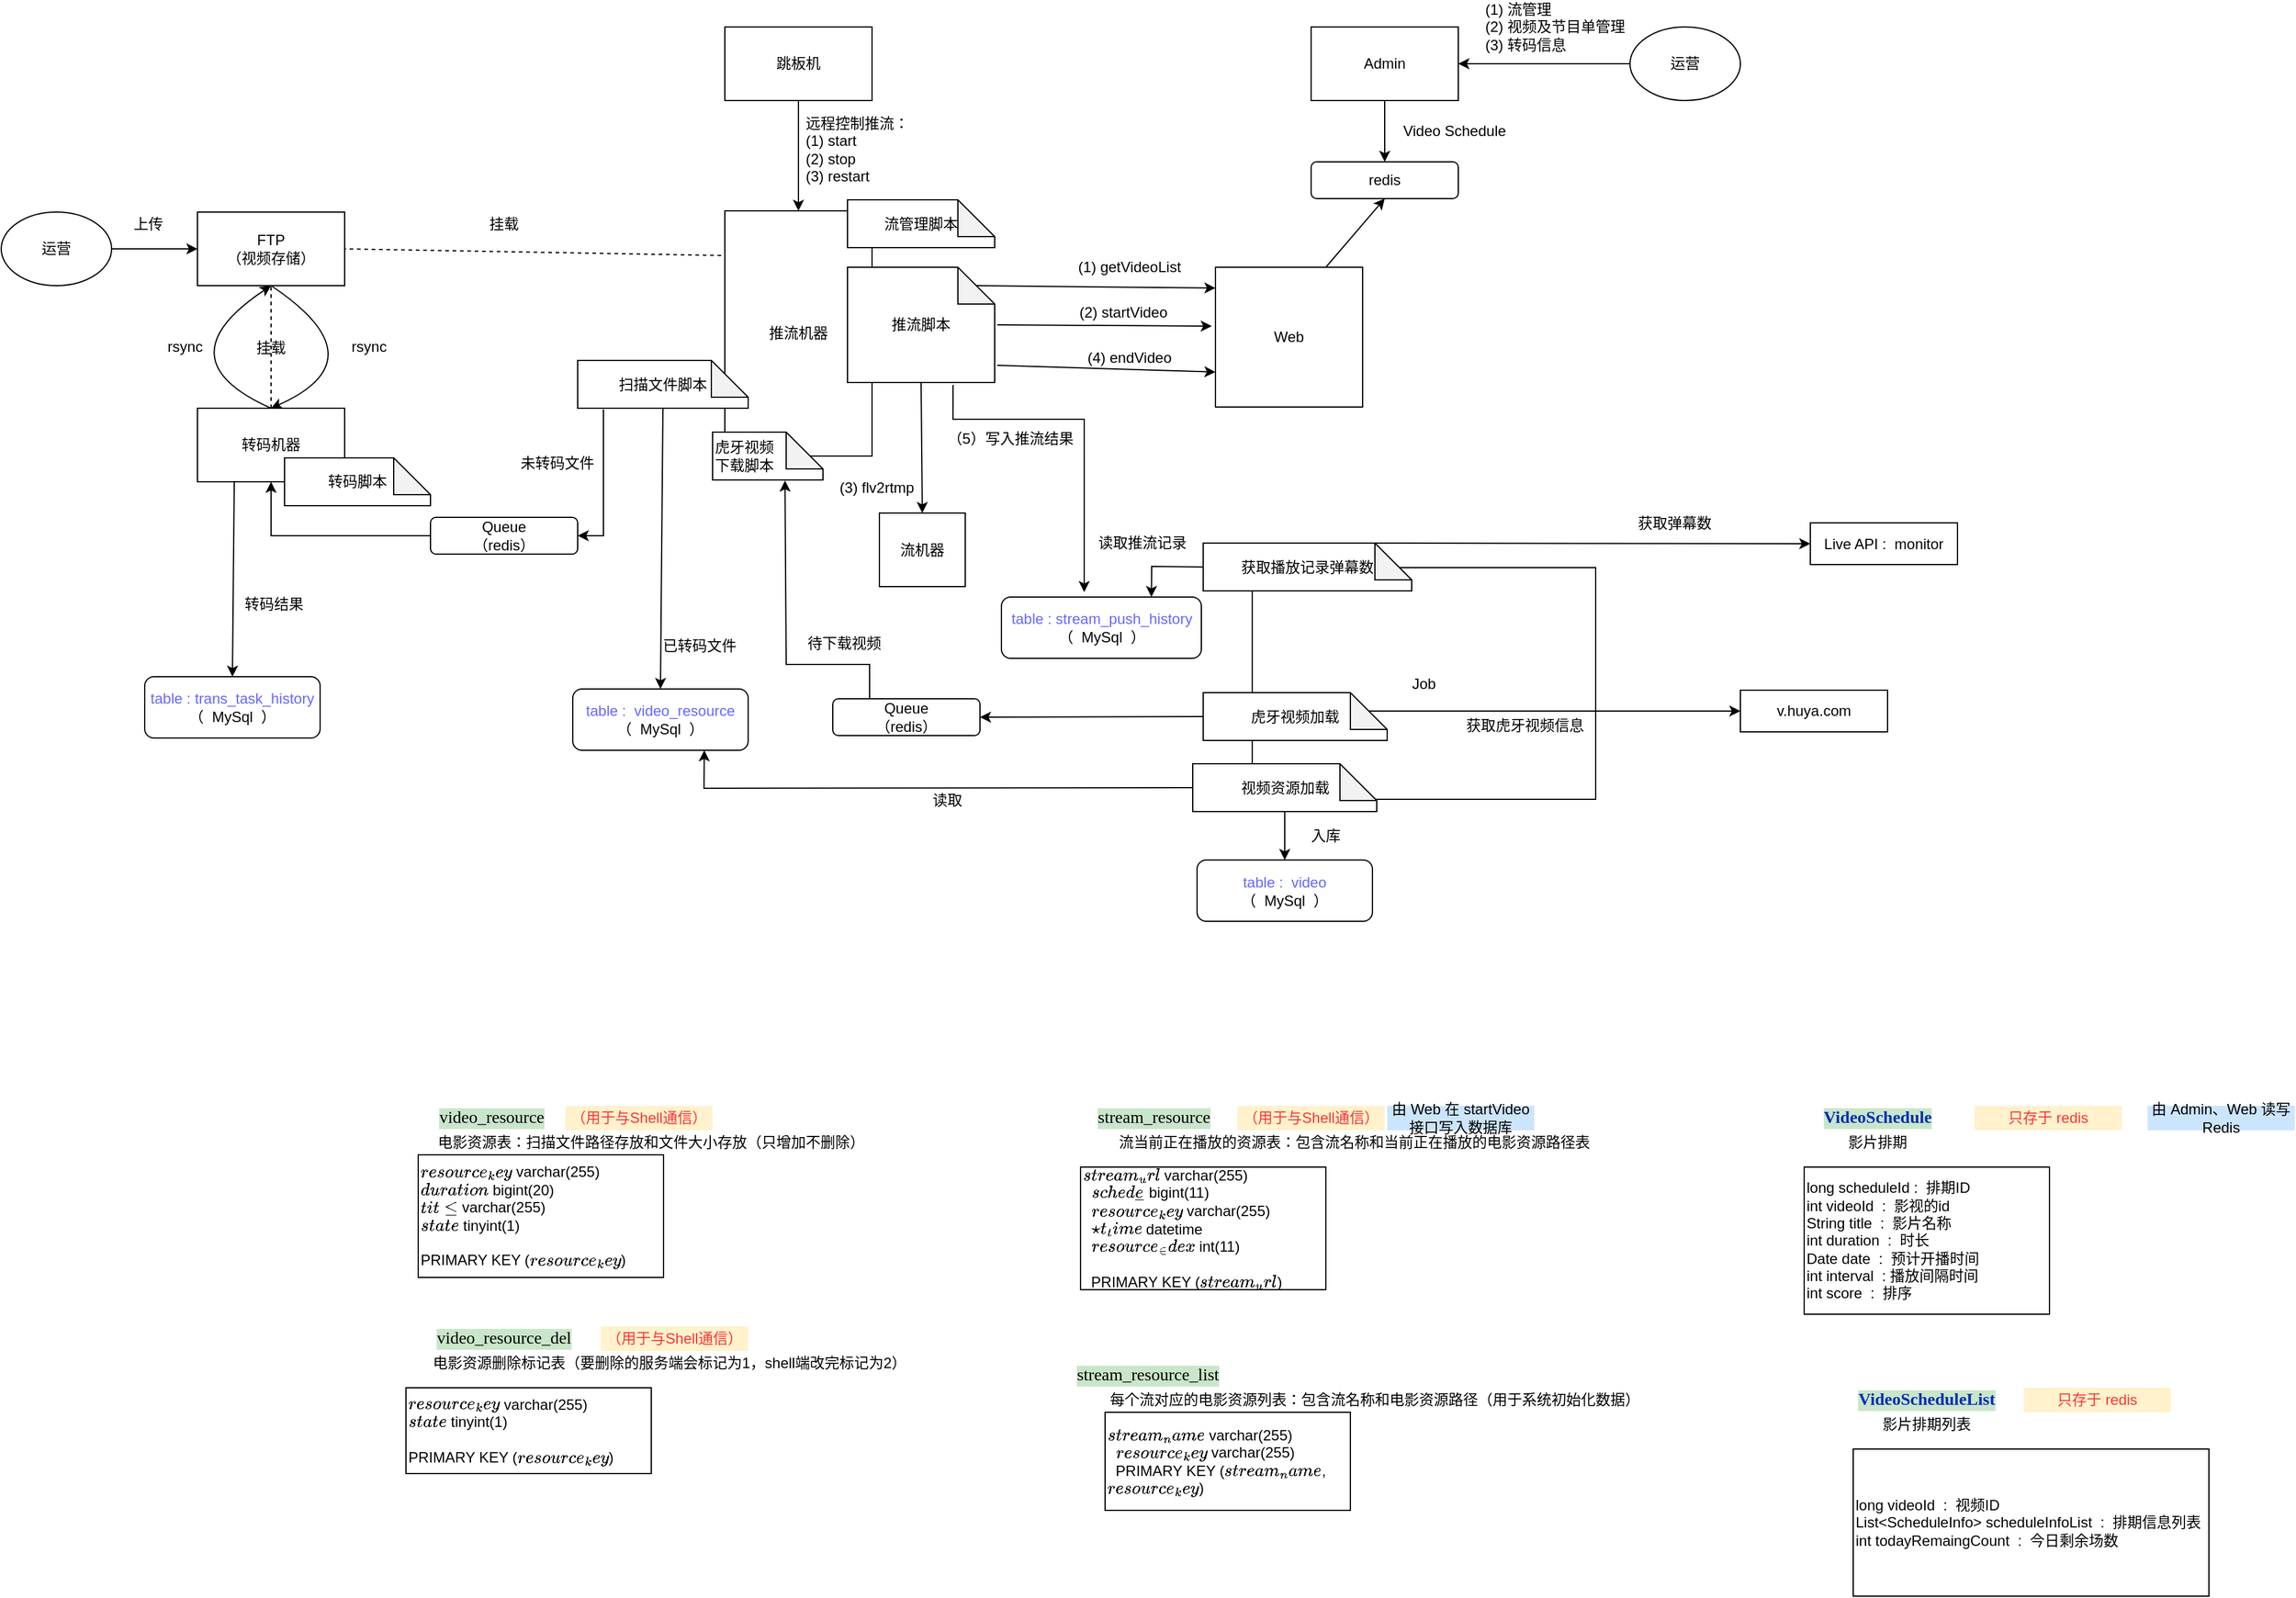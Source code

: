 <mxfile pages="1" version="11.2.4" type="github"><diagram id="OA24zMU_A55mkJVv5YZa" name="第 1 页"><mxGraphModel dx="3022" dy="1891" grid="1" gridSize="10" guides="1" tooltips="1" connect="1" arrows="1" fold="1" page="1" pageScale="1" pageWidth="827" pageHeight="1169" math="0" shadow="0"><root><mxCell id="0"/><mxCell id="1" parent="0"/><mxCell id="eCb_psYz3__27OQizyc5-1" value="运营" style="ellipse;whiteSpace=wrap;html=1;" parent="1" vertex="1"><mxGeometry x="-870" y="121" width="90" height="60" as="geometry"/></mxCell><mxCell id="eCb_psYz3__27OQizyc5-2" value="FTP&lt;br&gt;（视频存储）" style="rounded=0;whiteSpace=wrap;html=1;" parent="1" vertex="1"><mxGeometry x="-710" y="121" width="120" height="60" as="geometry"/></mxCell><mxCell id="eCb_psYz3__27OQizyc5-3" value="" style="endArrow=classic;html=1;exitX=1;exitY=0.5;exitDx=0;exitDy=0;entryX=0;entryY=0.5;entryDx=0;entryDy=0;" parent="1" source="eCb_psYz3__27OQizyc5-1" target="eCb_psYz3__27OQizyc5-2" edge="1"><mxGeometry width="50" height="50" relative="1" as="geometry"><mxPoint x="-680" y="111" as="sourcePoint"/><mxPoint x="-630" y="61" as="targetPoint"/></mxGeometry></mxCell><mxCell id="eCb_psYz3__27OQizyc5-5" value="上传" style="text;html=1;strokeColor=none;fillColor=none;align=center;verticalAlign=middle;whiteSpace=wrap;rounded=0;" parent="1" vertex="1"><mxGeometry x="-770" y="121" width="40" height="20" as="geometry"/></mxCell><mxCell id="eCb_psYz3__27OQizyc5-6" value="转码机器" style="rounded=0;whiteSpace=wrap;html=1;" parent="1" vertex="1"><mxGeometry x="-710" y="281" width="120" height="60" as="geometry"/></mxCell><mxCell id="eCb_psYz3__27OQizyc5-7" value="" style="endArrow=none;dashed=1;html=1;entryX=0.5;entryY=1;entryDx=0;entryDy=0;exitX=0.5;exitY=0;exitDx=0;exitDy=0;" parent="1" source="eCb_psYz3__27OQizyc5-6" target="eCb_psYz3__27OQizyc5-2" edge="1"><mxGeometry width="50" height="50" relative="1" as="geometry"><mxPoint x="-670" y="271" as="sourcePoint"/><mxPoint x="-620" y="221" as="targetPoint"/></mxGeometry></mxCell><mxCell id="eCb_psYz3__27OQizyc5-8" value="挂载" style="text;html=1;strokeColor=none;fillColor=none;align=center;verticalAlign=middle;whiteSpace=wrap;rounded=0;" parent="1" vertex="1"><mxGeometry x="-670" y="222" width="40" height="20" as="geometry"/></mxCell><mxCell id="eCb_psYz3__27OQizyc5-9" value="" style="endArrow=classic;html=1;exitX=0.5;exitY=0;exitDx=0;exitDy=0;entryX=0.5;entryY=1;entryDx=0;entryDy=0;curved=1;" parent="1" source="eCb_psYz3__27OQizyc5-6" target="eCb_psYz3__27OQizyc5-2" edge="1"><mxGeometry width="50" height="50" relative="1" as="geometry"><mxPoint x="-710" y="251" as="sourcePoint"/><mxPoint x="-660" y="201" as="targetPoint"/><Array as="points"><mxPoint x="-740" y="241"/></Array></mxGeometry></mxCell><mxCell id="eCb_psYz3__27OQizyc5-10" value="" style="endArrow=classic;html=1;exitX=0.5;exitY=1;exitDx=0;exitDy=0;entryX=0.5;entryY=0;entryDx=0;entryDy=0;curved=1;" parent="1" source="eCb_psYz3__27OQizyc5-2" target="eCb_psYz3__27OQizyc5-6" edge="1"><mxGeometry width="50" height="50" relative="1" as="geometry"><mxPoint x="-670" y="291" as="sourcePoint"/><mxPoint x="-670" y="191" as="targetPoint"/><Array as="points"><mxPoint x="-560" y="241"/></Array></mxGeometry></mxCell><mxCell id="eCb_psYz3__27OQizyc5-11" value="rsync" style="text;html=1;strokeColor=none;fillColor=none;align=center;verticalAlign=middle;whiteSpace=wrap;rounded=0;" parent="1" vertex="1"><mxGeometry x="-740" y="221" width="40" height="20" as="geometry"/></mxCell><mxCell id="eCb_psYz3__27OQizyc5-14" value="rsync" style="text;html=1;strokeColor=none;fillColor=none;align=center;verticalAlign=middle;whiteSpace=wrap;rounded=0;" parent="1" vertex="1"><mxGeometry x="-590" y="221" width="40" height="20" as="geometry"/></mxCell><mxCell id="eCb_psYz3__27OQizyc5-15" value="推流机器" style="rounded=0;whiteSpace=wrap;html=1;" parent="1" vertex="1"><mxGeometry x="-280" y="120" width="120" height="200" as="geometry"/></mxCell><mxCell id="eCb_psYz3__27OQizyc5-22" value="流机器" style="rounded=0;whiteSpace=wrap;html=1;" parent="1" vertex="1"><mxGeometry x="-154" y="366.5" width="70" height="60" as="geometry"/></mxCell><mxCell id="eCb_psYz3__27OQizyc5-17" value="挂载" style="text;html=1;strokeColor=none;fillColor=none;align=center;verticalAlign=middle;whiteSpace=wrap;rounded=0;" parent="1" vertex="1"><mxGeometry x="-480" y="121" width="40" height="20" as="geometry"/></mxCell><mxCell id="eCb_psYz3__27OQizyc5-18" value="" style="endArrow=none;dashed=1;html=1;entryX=1;entryY=0.5;entryDx=0;entryDy=0;exitX=-0.025;exitY=0.182;exitDx=0;exitDy=0;exitPerimeter=0;" parent="1" source="eCb_psYz3__27OQizyc5-15" target="eCb_psYz3__27OQizyc5-2" edge="1"><mxGeometry width="50" height="50" relative="1" as="geometry"><mxPoint x="-330" y="320" as="sourcePoint"/><mxPoint x="-330" y="220" as="targetPoint"/></mxGeometry></mxCell><mxCell id="eCb_psYz3__27OQizyc5-19" value="Web" style="rounded=0;whiteSpace=wrap;html=1;" parent="1" vertex="1"><mxGeometry x="120" y="166" width="120" height="114" as="geometry"/></mxCell><mxCell id="eCb_psYz3__27OQizyc5-20" value="Admin" style="rounded=0;whiteSpace=wrap;html=1;" parent="1" vertex="1"><mxGeometry x="198" y="-30" width="120" height="60" as="geometry"/></mxCell><mxCell id="eCb_psYz3__27OQizyc5-21" value="Job" style="rounded=0;whiteSpace=wrap;html=1;" parent="1" vertex="1"><mxGeometry x="150" y="411" width="280" height="189" as="geometry"/></mxCell><mxCell id="eCb_psYz3__27OQizyc5-24" value="" style="endArrow=classic;html=1;exitX=0.5;exitY=1;exitDx=0;exitDy=0;entryX=0.5;entryY=0;entryDx=0;entryDy=0;exitPerimeter=0;" parent="1" target="eCb_psYz3__27OQizyc5-22" edge="1"><mxGeometry width="50" height="50" relative="1" as="geometry"><mxPoint x="-120" y="260" as="sourcePoint"/><mxPoint x="-110" y="366.5" as="targetPoint"/></mxGeometry></mxCell><mxCell id="eCb_psYz3__27OQizyc5-27" value="(3) flv2rtmp" style="text;html=1;strokeColor=none;fillColor=none;align=center;verticalAlign=middle;whiteSpace=wrap;rounded=0;" parent="1" vertex="1"><mxGeometry x="-192" y="336" width="72" height="20" as="geometry"/></mxCell><mxCell id="lVmbNDNTV3lExJrPgGP0-1" value="跳板机" style="rounded=0;whiteSpace=wrap;html=1;" vertex="1" parent="1"><mxGeometry x="-280" y="-30" width="120" height="60" as="geometry"/></mxCell><mxCell id="lVmbNDNTV3lExJrPgGP0-2" value="" style="endArrow=classic;html=1;exitX=0.5;exitY=1;exitDx=0;exitDy=0;entryX=0.5;entryY=0;entryDx=0;entryDy=0;" edge="1" parent="1" source="lVmbNDNTV3lExJrPgGP0-1" target="eCb_psYz3__27OQizyc5-15"><mxGeometry width="50" height="50" relative="1" as="geometry"><mxPoint x="-160" y="110" as="sourcePoint"/><mxPoint x="-110" y="60" as="targetPoint"/></mxGeometry></mxCell><mxCell id="lVmbNDNTV3lExJrPgGP0-3" value="远程控制推流：&lt;br&gt;(1) start&lt;br&gt;(2) stop&lt;br&gt;(3) restart" style="text;html=1;strokeColor=none;fillColor=none;align=left;verticalAlign=middle;whiteSpace=wrap;rounded=0;" vertex="1" parent="1"><mxGeometry x="-216" y="60" width="106" height="20" as="geometry"/></mxCell><mxCell id="lVmbNDNTV3lExJrPgGP0-4" value="推流脚本" style="shape=note;whiteSpace=wrap;html=1;backgroundOutline=1;darkOpacity=0.05;" vertex="1" parent="1"><mxGeometry x="-180" y="166" width="120" height="94" as="geometry"/></mxCell><mxCell id="lVmbNDNTV3lExJrPgGP0-5" value="流管理脚本" style="shape=note;whiteSpace=wrap;html=1;backgroundOutline=1;darkOpacity=0.05;" vertex="1" parent="1"><mxGeometry x="-180" y="111" width="120" height="39" as="geometry"/></mxCell><mxCell id="lVmbNDNTV3lExJrPgGP0-6" value="" style="endArrow=classic;html=1;exitX=0;exitY=0;exitDx=105;exitDy=15;exitPerimeter=0;entryX=0;entryY=0.149;entryDx=0;entryDy=0;entryPerimeter=0;" edge="1" parent="1" source="lVmbNDNTV3lExJrPgGP0-4" target="eCb_psYz3__27OQizyc5-19"><mxGeometry width="50" height="50" relative="1" as="geometry"><mxPoint x="-30" y="170" as="sourcePoint"/><mxPoint x="20" y="120" as="targetPoint"/></mxGeometry></mxCell><mxCell id="lVmbNDNTV3lExJrPgGP0-7" value="(1) getVideoList" style="text;html=1;strokeColor=none;fillColor=none;align=center;verticalAlign=middle;whiteSpace=wrap;rounded=0;" vertex="1" parent="1"><mxGeometry y="156" width="100" height="20" as="geometry"/></mxCell><mxCell id="lVmbNDNTV3lExJrPgGP0-9" value="" style="endArrow=classic;html=1;exitX=1.017;exitY=0.5;exitDx=0;exitDy=0;exitPerimeter=0;" edge="1" parent="1" source="lVmbNDNTV3lExJrPgGP0-4"><mxGeometry width="50" height="50" relative="1" as="geometry"><mxPoint x="-61" y="214" as="sourcePoint"/><mxPoint x="117" y="214" as="targetPoint"/></mxGeometry></mxCell><mxCell id="lVmbNDNTV3lExJrPgGP0-10" value="(2) startVideo" style="text;html=1;strokeColor=none;fillColor=none;align=center;verticalAlign=middle;whiteSpace=wrap;rounded=0;" vertex="1" parent="1"><mxGeometry y="193" width="90" height="20" as="geometry"/></mxCell><mxCell id="lVmbNDNTV3lExJrPgGP0-11" value="" style="endArrow=classic;html=1;exitX=1.017;exitY=0.851;exitDx=0;exitDy=0;exitPerimeter=0;entryX=0;entryY=0.75;entryDx=0;entryDy=0;" edge="1" parent="1" source="lVmbNDNTV3lExJrPgGP0-4" target="eCb_psYz3__27OQizyc5-19"><mxGeometry width="50" height="50" relative="1" as="geometry"><mxPoint x="-47.46" y="250" as="sourcePoint"/><mxPoint x="127.5" y="251" as="targetPoint"/></mxGeometry></mxCell><mxCell id="lVmbNDNTV3lExJrPgGP0-12" value="(4) endVideo" style="text;html=1;strokeColor=none;fillColor=none;align=center;verticalAlign=middle;whiteSpace=wrap;rounded=0;" vertex="1" parent="1"><mxGeometry x="10" y="230" width="80" height="20" as="geometry"/></mxCell><mxCell id="lVmbNDNTV3lExJrPgGP0-13" value="运营" style="ellipse;whiteSpace=wrap;html=1;" vertex="1" parent="1"><mxGeometry x="458" y="-30" width="90" height="60" as="geometry"/></mxCell><mxCell id="lVmbNDNTV3lExJrPgGP0-15" value="" style="endArrow=classic;html=1;exitX=0;exitY=0.5;exitDx=0;exitDy=0;entryX=1;entryY=0.5;entryDx=0;entryDy=0;" edge="1" parent="1" source="lVmbNDNTV3lExJrPgGP0-13" target="eCb_psYz3__27OQizyc5-20"><mxGeometry width="50" height="50" relative="1" as="geometry"><mxPoint x="378" y="-60" as="sourcePoint"/><mxPoint x="428" y="-110" as="targetPoint"/></mxGeometry></mxCell><mxCell id="lVmbNDNTV3lExJrPgGP0-16" value="(1) 流管理&lt;br&gt;(2) 视频及节目单管理&lt;br&gt;(3) 转码信息" style="text;html=1;strokeColor=none;fillColor=none;align=left;verticalAlign=middle;whiteSpace=wrap;rounded=0;" vertex="1" parent="1"><mxGeometry x="338" y="-40" width="120" height="20" as="geometry"/></mxCell><mxCell id="lVmbNDNTV3lExJrPgGP0-19" value="`resource_key` varchar(255)&lt;br&gt;`duration` bigint(20)&lt;br&gt;`title` varchar(255)&lt;br&gt;`state` tinyint(1)&lt;br&gt;&lt;br&gt;PRIMARY KEY (`resource_key`)" style="rounded=0;whiteSpace=wrap;html=1;align=left;" vertex="1" parent="1"><mxGeometry x="-530" y="890" width="200" height="100" as="geometry"/></mxCell><mxCell id="lVmbNDNTV3lExJrPgGP0-20" value="&lt;pre style=&quot;background-color: rgb(202 , 230 , 202) ; font-family: &amp;#34;menlo&amp;#34; ; font-size: 10.5pt&quot;&gt;video_resource&lt;/pre&gt;" style="text;html=1;strokeColor=none;fillColor=none;align=center;verticalAlign=middle;whiteSpace=wrap;rounded=0;" vertex="1" parent="1"><mxGeometry x="-490" y="850" width="40" height="20" as="geometry"/></mxCell><mxCell id="lVmbNDNTV3lExJrPgGP0-21" value="电影资源表：扫描文件路径存放和文件大小存放（只增加不删除）" style="text;html=1;strokeColor=none;fillColor=none;align=center;verticalAlign=middle;whiteSpace=wrap;rounded=0;" vertex="1" parent="1"><mxGeometry x="-530" y="870" width="380" height="20" as="geometry"/></mxCell><mxCell id="lVmbNDNTV3lExJrPgGP0-22" value="&lt;pre style=&quot;background-color: rgb(202 , 230 , 202) ; font-family: &amp;#34;menlo&amp;#34; ; font-size: 10.5pt&quot;&gt;video_resource_del&lt;/pre&gt;" style="text;html=1;strokeColor=none;fillColor=none;align=center;verticalAlign=middle;whiteSpace=wrap;rounded=0;" vertex="1" parent="1"><mxGeometry x="-480" y="1030" width="40" height="20" as="geometry"/></mxCell><mxCell id="lVmbNDNTV3lExJrPgGP0-23" value="电影资源删除标记表（要删除的服务端会标记为1，shell端改完标记为2）" style="text;html=1;strokeColor=none;fillColor=none;align=center;verticalAlign=middle;whiteSpace=wrap;rounded=0;" vertex="1" parent="1"><mxGeometry x="-530" y="1050" width="410" height="20" as="geometry"/></mxCell><mxCell id="lVmbNDNTV3lExJrPgGP0-24" value="`resource_key` varchar(255)&lt;br&gt;`state` tinyint(1)&lt;br&gt;&lt;br&gt;PRIMARY KEY (`resource_key`)" style="rounded=0;whiteSpace=wrap;html=1;align=left;" vertex="1" parent="1"><mxGeometry x="-540" y="1080" width="200" height="70" as="geometry"/></mxCell><mxCell id="lVmbNDNTV3lExJrPgGP0-25" value="&lt;font color=&quot;#ff3333&quot;&gt;（用于与Shell通信）&lt;/font&gt;" style="text;html=1;strokeColor=none;fillColor=#FFF2CC;align=center;verticalAlign=middle;whiteSpace=wrap;rounded=0;" vertex="1" parent="1"><mxGeometry x="-410" y="850" width="120" height="20" as="geometry"/></mxCell><mxCell id="lVmbNDNTV3lExJrPgGP0-26" value="&lt;font color=&quot;#ff3333&quot;&gt;（用于与Shell通信）&lt;/font&gt;" style="text;html=1;strokeColor=none;fillColor=#FFF2CC;align=center;verticalAlign=middle;whiteSpace=wrap;rounded=0;" vertex="1" parent="1"><mxGeometry x="-381" y="1030" width="120" height="20" as="geometry"/></mxCell><mxCell id="lVmbNDNTV3lExJrPgGP0-27" value="&lt;div&gt;`stream_url` varchar(255)&amp;nbsp;&lt;/div&gt;&lt;div&gt;&amp;nbsp; `schedule_id` bigint(11)&amp;nbsp;&lt;/div&gt;&lt;div&gt;&amp;nbsp; `resource_key` varchar(255)&amp;nbsp;&lt;/div&gt;&lt;div&gt;&amp;nbsp; `start_time` datetime&amp;nbsp;&lt;/div&gt;&lt;div&gt;&amp;nbsp; `resource_index` int(11)&lt;/div&gt;&lt;div&gt;&amp;nbsp;&amp;nbsp;&lt;/div&gt;&lt;div&gt;&amp;nbsp; PRIMARY KEY (`stream_url`)&lt;/div&gt;" style="rounded=0;whiteSpace=wrap;html=1;align=left;" vertex="1" parent="1"><mxGeometry x="10" y="900" width="200" height="100" as="geometry"/></mxCell><mxCell id="lVmbNDNTV3lExJrPgGP0-28" value="&lt;pre style=&quot;background-color: rgb(202 , 230 , 202) ; font-family: &amp;#34;menlo&amp;#34; ; font-size: 10.5pt&quot;&gt;&lt;pre style=&quot;font-family: &amp;#34;menlo&amp;#34; ; font-size: 10.5pt&quot;&gt;stream_resource&lt;/pre&gt;&lt;/pre&gt;" style="text;html=1;strokeColor=none;fillColor=none;align=center;verticalAlign=middle;whiteSpace=wrap;rounded=0;" vertex="1" parent="1"><mxGeometry x="50" y="850" width="40" height="20" as="geometry"/></mxCell><mxCell id="lVmbNDNTV3lExJrPgGP0-29" value="&amp;nbsp; 流当前正在播放的资源表：包含流名称和当前正在播放的电影资源路径表" style="text;html=1;strokeColor=none;fillColor=none;align=center;verticalAlign=middle;whiteSpace=wrap;rounded=0;" vertex="1" parent="1"><mxGeometry x="10" y="870" width="440" height="20" as="geometry"/></mxCell><mxCell id="lVmbNDNTV3lExJrPgGP0-30" value="&lt;font color=&quot;#ff3333&quot;&gt;（用于与Shell通信）&lt;/font&gt;" style="text;html=1;strokeColor=none;fillColor=#FFF2CC;align=center;verticalAlign=middle;whiteSpace=wrap;rounded=0;" vertex="1" parent="1"><mxGeometry x="138" y="850" width="120" height="20" as="geometry"/></mxCell><mxCell id="lVmbNDNTV3lExJrPgGP0-31" value="由 Web 在 startVideo 接口写入数据库" style="text;html=1;strokeColor=none;fillColor=#CCE5FF;align=center;verticalAlign=middle;whiteSpace=wrap;rounded=0;" vertex="1" parent="1"><mxGeometry x="260" y="850" width="120" height="20" as="geometry"/></mxCell><mxCell id="lVmbNDNTV3lExJrPgGP0-32" value="&lt;div&gt;`stream_name` varchar(255)&amp;nbsp;&lt;/div&gt;&lt;div&gt;&amp;nbsp; `resource_key` varchar(255)&amp;nbsp;&lt;/div&gt;&lt;div&gt;&amp;nbsp; PRIMARY KEY (`stream_name`,`resource_key`)&lt;/div&gt;" style="rounded=0;whiteSpace=wrap;html=1;align=left;" vertex="1" parent="1"><mxGeometry x="30" y="1100" width="200" height="80" as="geometry"/></mxCell><mxCell id="lVmbNDNTV3lExJrPgGP0-33" value="&lt;pre style=&quot;background-color: rgb(202 , 230 , 202) ; font-family: &amp;#34;menlo&amp;#34; ; font-size: 10.5pt&quot;&gt;&lt;pre style=&quot;font-family: &amp;#34;menlo&amp;#34; ; font-size: 10.5pt&quot;&gt;stream_resource_list&lt;/pre&gt;&lt;/pre&gt;" style="text;html=1;strokeColor=none;fillColor=none;align=center;verticalAlign=middle;whiteSpace=wrap;rounded=0;" vertex="1" parent="1"><mxGeometry x="45" y="1060" width="40" height="20" as="geometry"/></mxCell><mxCell id="lVmbNDNTV3lExJrPgGP0-34" value="每个流对应的电影资源列表：包含流名称和电影资源路径（用于系统初始化数据）" style="text;html=1;strokeColor=none;fillColor=none;align=center;verticalAlign=middle;whiteSpace=wrap;rounded=0;" vertex="1" parent="1"><mxGeometry x="30" y="1080" width="440" height="20" as="geometry"/></mxCell><mxCell id="lVmbNDNTV3lExJrPgGP0-37" value="long scheduleId :&amp;nbsp;&amp;nbsp;排期ID&lt;br&gt;int videoId&amp;nbsp; :&amp;nbsp;&amp;nbsp;影视的id&lt;br&gt;String title&amp;nbsp; :&amp;nbsp;&amp;nbsp;影片名称&lt;br&gt;int duration&amp;nbsp; :&amp;nbsp;&amp;nbsp;时长&lt;br&gt;Date date&amp;nbsp; :&amp;nbsp;&amp;nbsp;预计开播时间&lt;br&gt;int interval&amp;nbsp; :&amp;nbsp;播放间隔时间&lt;br&gt;int score&amp;nbsp; :&amp;nbsp;&amp;nbsp;排序" style="rounded=0;whiteSpace=wrap;html=1;align=left;" vertex="1" parent="1"><mxGeometry x="600" y="900" width="200" height="120" as="geometry"/></mxCell><mxCell id="lVmbNDNTV3lExJrPgGP0-38" value="&lt;pre style=&quot;background-color: rgb(202 , 230 , 202) ; font-family: &amp;#34;menlo&amp;#34; ; font-size: 10.5pt&quot;&gt;&lt;pre style=&quot;font-family: &amp;#34;menlo&amp;#34; ; font-size: 10.5pt&quot;&gt;&lt;pre style=&quot;font-family: &amp;#34;menlo&amp;#34; ; font-size: 10.5pt&quot;&gt;&lt;span style=&quot;color: #002db5 ; font-weight: bold&quot;&gt;VideoSchedule&lt;/span&gt;&lt;/pre&gt;&lt;/pre&gt;&lt;/pre&gt;" style="text;html=1;strokeColor=none;fillColor=none;align=center;verticalAlign=middle;whiteSpace=wrap;rounded=0;" vertex="1" parent="1"><mxGeometry x="640" y="850" width="40" height="20" as="geometry"/></mxCell><mxCell id="lVmbNDNTV3lExJrPgGP0-39" value="影片排期" style="text;html=1;strokeColor=none;fillColor=none;align=center;verticalAlign=middle;whiteSpace=wrap;rounded=0;" vertex="1" parent="1"><mxGeometry x="605" y="870" width="110" height="20" as="geometry"/></mxCell><mxCell id="lVmbNDNTV3lExJrPgGP0-41" value="由 Admin、Web 读写Redis" style="text;html=1;strokeColor=none;fillColor=#CCE5FF;align=center;verticalAlign=middle;whiteSpace=wrap;rounded=0;" vertex="1" parent="1"><mxGeometry x="880" y="850" width="120" height="20" as="geometry"/></mxCell><mxCell id="lVmbNDNTV3lExJrPgGP0-42" value="&lt;font color=&quot;#ff3333&quot;&gt;只存于 redis&lt;/font&gt;" style="text;html=1;strokeColor=none;fillColor=#FFF2CC;align=center;verticalAlign=middle;whiteSpace=wrap;rounded=0;" vertex="1" parent="1"><mxGeometry x="739" y="850" width="120" height="20" as="geometry"/></mxCell><mxCell id="lVmbNDNTV3lExJrPgGP0-43" value="redis" style="rounded=1;whiteSpace=wrap;html=1;fillColor=#FFFFFF;" vertex="1" parent="1"><mxGeometry x="198" y="80" width="120" height="30" as="geometry"/></mxCell><mxCell id="lVmbNDNTV3lExJrPgGP0-44" value="" style="endArrow=classic;html=1;exitX=0.5;exitY=1;exitDx=0;exitDy=0;entryX=0.5;entryY=0;entryDx=0;entryDy=0;" edge="1" parent="1" source="eCb_psYz3__27OQizyc5-20" target="lVmbNDNTV3lExJrPgGP0-43"><mxGeometry width="50" height="50" relative="1" as="geometry"><mxPoint x="360" y="120" as="sourcePoint"/><mxPoint x="410" y="70" as="targetPoint"/></mxGeometry></mxCell><mxCell id="lVmbNDNTV3lExJrPgGP0-45" value="" style="endArrow=classic;html=1;exitX=0.75;exitY=0;exitDx=0;exitDy=0;entryX=0.5;entryY=1;entryDx=0;entryDy=0;" edge="1" parent="1" source="eCb_psYz3__27OQizyc5-19" target="lVmbNDNTV3lExJrPgGP0-43"><mxGeometry width="50" height="50" relative="1" as="geometry"><mxPoint x="280" y="190" as="sourcePoint"/><mxPoint x="330" y="140" as="targetPoint"/></mxGeometry></mxCell><mxCell id="lVmbNDNTV3lExJrPgGP0-46" value="Video Schedule" style="text;html=1;strokeColor=none;fillColor=none;align=center;verticalAlign=middle;whiteSpace=wrap;rounded=0;" vertex="1" parent="1"><mxGeometry x="270" y="45" width="90" height="20" as="geometry"/></mxCell><mxCell id="lVmbNDNTV3lExJrPgGP0-47" value="long videoId&amp;nbsp; :&amp;nbsp; 视频ID&lt;br&gt;List&amp;lt;ScheduleInfo&amp;gt; scheduleInfoList&amp;nbsp; :&amp;nbsp;&amp;nbsp;排期信息列表&lt;br&gt;int todayRemaingCount&amp;nbsp; :&amp;nbsp;&amp;nbsp;今日剩余场数" style="rounded=0;whiteSpace=wrap;html=1;align=left;" vertex="1" parent="1"><mxGeometry x="640" y="1130" width="290" height="120" as="geometry"/></mxCell><mxCell id="lVmbNDNTV3lExJrPgGP0-48" value="&lt;pre style=&quot;background-color: rgb(202 , 230 , 202) ; font-family: &amp;#34;menlo&amp;#34; ; font-size: 10.5pt&quot;&gt;&lt;pre style=&quot;font-family: &amp;#34;menlo&amp;#34; ; font-size: 10.5pt&quot;&gt;&lt;pre style=&quot;font-family: &amp;#34;menlo&amp;#34; ; font-size: 10.5pt&quot;&gt;&lt;span style=&quot;color: #002db5 ; font-weight: bold&quot;&gt;VideoScheduleList&lt;/span&gt;&lt;/pre&gt;&lt;/pre&gt;&lt;/pre&gt;" style="text;html=1;strokeColor=none;fillColor=none;align=center;verticalAlign=middle;whiteSpace=wrap;rounded=0;" vertex="1" parent="1"><mxGeometry x="680" y="1080" width="40" height="20" as="geometry"/></mxCell><mxCell id="lVmbNDNTV3lExJrPgGP0-49" value="影片排期列表" style="text;html=1;strokeColor=none;fillColor=none;align=center;verticalAlign=middle;whiteSpace=wrap;rounded=0;" vertex="1" parent="1"><mxGeometry x="645" y="1100" width="110" height="20" as="geometry"/></mxCell><mxCell id="lVmbNDNTV3lExJrPgGP0-50" value="&lt;font color=&quot;#ff3333&quot;&gt;只存于 redis&lt;/font&gt;" style="text;html=1;strokeColor=none;fillColor=#FFF2CC;align=center;verticalAlign=middle;whiteSpace=wrap;rounded=0;" vertex="1" parent="1"><mxGeometry x="779" y="1080" width="120" height="20" as="geometry"/></mxCell><mxCell id="lVmbNDNTV3lExJrPgGP0-52" value="扫描文件脚本" style="shape=note;whiteSpace=wrap;html=1;backgroundOutline=1;darkOpacity=0.05;" vertex="1" parent="1"><mxGeometry x="-400" y="242" width="139" height="39" as="geometry"/></mxCell><mxCell id="lVmbNDNTV3lExJrPgGP0-53" value="Queue&lt;br&gt;（redis）" style="rounded=1;whiteSpace=wrap;html=1;fillColor=#FFFFFF;" vertex="1" parent="1"><mxGeometry x="-520" y="370" width="120" height="30" as="geometry"/></mxCell><mxCell id="lVmbNDNTV3lExJrPgGP0-54" value="" style="endArrow=classic;html=1;exitX=0.151;exitY=1.026;exitDx=0;exitDy=0;exitPerimeter=0;entryX=1;entryY=0.5;entryDx=0;entryDy=0;rounded=0;" edge="1" parent="1" source="lVmbNDNTV3lExJrPgGP0-52" target="lVmbNDNTV3lExJrPgGP0-53"><mxGeometry width="50" height="50" relative="1" as="geometry"><mxPoint x="-360" y="430" as="sourcePoint"/><mxPoint x="-310" y="380" as="targetPoint"/><Array as="points"><mxPoint x="-379" y="385"/></Array></mxGeometry></mxCell><mxCell id="lVmbNDNTV3lExJrPgGP0-55" value="" style="endArrow=classic;html=1;exitX=0;exitY=0.5;exitDx=0;exitDy=0;entryX=0.5;entryY=1;entryDx=0;entryDy=0;rounded=0;" edge="1" parent="1" source="lVmbNDNTV3lExJrPgGP0-53" target="eCb_psYz3__27OQizyc5-6"><mxGeometry width="50" height="50" relative="1" as="geometry"><mxPoint x="-640" y="420" as="sourcePoint"/><mxPoint x="-590" y="370" as="targetPoint"/><Array as="points"><mxPoint x="-650" y="385"/></Array></mxGeometry></mxCell><mxCell id="lVmbNDNTV3lExJrPgGP0-56" value="未转码文件" style="text;html=1;strokeColor=none;fillColor=none;align=center;verticalAlign=middle;whiteSpace=wrap;rounded=0;" vertex="1" parent="1"><mxGeometry x="-450" y="316" width="67" height="20" as="geometry"/></mxCell><mxCell id="lVmbNDNTV3lExJrPgGP0-57" value="&lt;font color=&quot;#6666ff&quot;&gt;table :&amp;nbsp; video_resource&lt;br&gt;&lt;/font&gt;（&amp;nbsp; MySql&amp;nbsp; ）" style="rounded=1;whiteSpace=wrap;html=1;fillColor=#FFFFFF;" vertex="1" parent="1"><mxGeometry x="-404" y="510" width="143" height="50" as="geometry"/></mxCell><mxCell id="lVmbNDNTV3lExJrPgGP0-58" value="已转码文件" style="text;html=1;strokeColor=none;fillColor=none;align=center;verticalAlign=middle;whiteSpace=wrap;rounded=0;" vertex="1" parent="1"><mxGeometry x="-334" y="465" width="67" height="20" as="geometry"/></mxCell><mxCell id="lVmbNDNTV3lExJrPgGP0-59" value="" style="endArrow=classic;html=1;exitX=0.5;exitY=1;exitDx=0;exitDy=0;exitPerimeter=0;entryX=0.5;entryY=0;entryDx=0;entryDy=0;" edge="1" parent="1" source="lVmbNDNTV3lExJrPgGP0-52" target="lVmbNDNTV3lExJrPgGP0-57"><mxGeometry width="50" height="50" relative="1" as="geometry"><mxPoint x="-310" y="450" as="sourcePoint"/><mxPoint x="-260" y="400" as="targetPoint"/></mxGeometry></mxCell><mxCell id="lVmbNDNTV3lExJrPgGP0-60" value="转码脚本" style="shape=note;whiteSpace=wrap;html=1;backgroundOutline=1;darkOpacity=0.05;" vertex="1" parent="1"><mxGeometry x="-639" y="321.5" width="119" height="39" as="geometry"/></mxCell><mxCell id="lVmbNDNTV3lExJrPgGP0-61" value="&lt;font color=&quot;#6666ff&quot;&gt;table : trans_task_history&lt;br&gt;&lt;/font&gt;（&amp;nbsp; MySql&amp;nbsp; ）" style="rounded=1;whiteSpace=wrap;html=1;fillColor=#FFFFFF;" vertex="1" parent="1"><mxGeometry x="-753" y="500" width="143" height="50" as="geometry"/></mxCell><mxCell id="lVmbNDNTV3lExJrPgGP0-62" value="" style="endArrow=classic;html=1;exitX=0.25;exitY=1;exitDx=0;exitDy=0;entryX=0.5;entryY=0;entryDx=0;entryDy=0;" edge="1" parent="1" source="eCb_psYz3__27OQizyc5-6" target="lVmbNDNTV3lExJrPgGP0-61"><mxGeometry width="50" height="50" relative="1" as="geometry"><mxPoint x="-640" y="440" as="sourcePoint"/><mxPoint x="-590" y="390" as="targetPoint"/></mxGeometry></mxCell><mxCell id="lVmbNDNTV3lExJrPgGP0-63" value="转码结果" style="text;html=1;strokeColor=none;fillColor=none;align=center;verticalAlign=middle;whiteSpace=wrap;rounded=0;" vertex="1" parent="1"><mxGeometry x="-681.5" y="430.5" width="67" height="20" as="geometry"/></mxCell><mxCell id="lVmbNDNTV3lExJrPgGP0-64" value="&lt;font color=&quot;#6666ff&quot;&gt;table : stream_push_history&lt;br&gt;&lt;/font&gt;（&amp;nbsp; MySql&amp;nbsp; ）" style="rounded=1;whiteSpace=wrap;html=1;fillColor=#FFFFFF;" vertex="1" parent="1"><mxGeometry x="-54.5" y="435" width="163" height="50" as="geometry"/></mxCell><mxCell id="lVmbNDNTV3lExJrPgGP0-66" value="（5）写入推流结果" style="text;html=1;strokeColor=none;fillColor=none;align=center;verticalAlign=middle;whiteSpace=wrap;rounded=0;" vertex="1" parent="1"><mxGeometry x="-104" y="296" width="114" height="20" as="geometry"/></mxCell><mxCell id="lVmbNDNTV3lExJrPgGP0-67" value="" style="endArrow=classic;html=1;exitX=0;exitY=0.5;exitDx=0;exitDy=0;exitPerimeter=0;entryX=0.75;entryY=0;entryDx=0;entryDy=0;rounded=0;" edge="1" parent="1" source="lVmbNDNTV3lExJrPgGP0-68" target="lVmbNDNTV3lExJrPgGP0-64"><mxGeometry width="50" height="50" relative="1" as="geometry"><mxPoint x="120" y="309.5" as="sourcePoint"/><mxPoint x="160" y="259.5" as="targetPoint"/><Array as="points"><mxPoint x="68" y="410"/></Array></mxGeometry></mxCell><mxCell id="lVmbNDNTV3lExJrPgGP0-68" value="获取播放记录弹幕数" style="shape=note;whiteSpace=wrap;html=1;backgroundOutline=1;darkOpacity=0.05;" vertex="1" parent="1"><mxGeometry x="110" y="391" width="170" height="39" as="geometry"/></mxCell><mxCell id="lVmbNDNTV3lExJrPgGP0-69" value="读取推流记录" style="text;html=1;strokeColor=none;fillColor=none;align=center;verticalAlign=middle;whiteSpace=wrap;rounded=0;" vertex="1" parent="1"><mxGeometry x="16" y="381" width="89" height="20" as="geometry"/></mxCell><mxCell id="lVmbNDNTV3lExJrPgGP0-70" value="Live API :&amp;nbsp; monitor" style="rounded=0;whiteSpace=wrap;html=1;fillColor=#FFFFFF;" vertex="1" parent="1"><mxGeometry x="605" y="374.5" width="120" height="34" as="geometry"/></mxCell><mxCell id="lVmbNDNTV3lExJrPgGP0-72" value="视频资源加载" style="shape=note;whiteSpace=wrap;html=1;backgroundOutline=1;darkOpacity=0.05;" vertex="1" parent="1"><mxGeometry x="101.5" y="571" width="150" height="39" as="geometry"/></mxCell><mxCell id="lVmbNDNTV3lExJrPgGP0-74" value="读取" style="text;html=1;strokeColor=none;fillColor=none;align=center;verticalAlign=middle;whiteSpace=wrap;rounded=0;" vertex="1" parent="1"><mxGeometry x="-143.5" y="590.5" width="89" height="20" as="geometry"/></mxCell><mxCell id="lVmbNDNTV3lExJrPgGP0-75" value="&lt;font color=&quot;#6666ff&quot;&gt;table :&amp;nbsp; video&lt;br&gt;&lt;/font&gt;（&amp;nbsp; MySql&amp;nbsp; ）" style="rounded=1;whiteSpace=wrap;html=1;fillColor=#FFFFFF;" vertex="1" parent="1"><mxGeometry x="105" y="649.5" width="143" height="50" as="geometry"/></mxCell><mxCell id="lVmbNDNTV3lExJrPgGP0-76" value="" style="endArrow=classic;html=1;exitX=0.5;exitY=1;exitDx=0;exitDy=0;exitPerimeter=0;entryX=0.5;entryY=0;entryDx=0;entryDy=0;" edge="1" parent="1" source="lVmbNDNTV3lExJrPgGP0-72" target="lVmbNDNTV3lExJrPgGP0-75"><mxGeometry width="50" height="50" relative="1" as="geometry"><mxPoint x="250" y="670" as="sourcePoint"/><mxPoint x="300" y="620" as="targetPoint"/></mxGeometry></mxCell><mxCell id="lVmbNDNTV3lExJrPgGP0-77" value="入库" style="text;html=1;strokeColor=none;fillColor=none;align=center;verticalAlign=middle;whiteSpace=wrap;rounded=0;" vertex="1" parent="1"><mxGeometry x="190" y="620" width="40" height="20" as="geometry"/></mxCell><mxCell id="lVmbNDNTV3lExJrPgGP0-78" value="虎牙视频加载" style="shape=note;whiteSpace=wrap;html=1;backgroundOutline=1;darkOpacity=0.05;" vertex="1" parent="1"><mxGeometry x="110" y="513" width="150" height="39" as="geometry"/></mxCell><mxCell id="lVmbNDNTV3lExJrPgGP0-79" value="v.huya.com" style="rounded=0;whiteSpace=wrap;html=1;fillColor=#FFFFFF;" vertex="1" parent="1"><mxGeometry x="548" y="511" width="120" height="34" as="geometry"/></mxCell><mxCell id="lVmbNDNTV3lExJrPgGP0-80" value="" style="endArrow=classic;html=1;exitX=0;exitY=0;exitDx=135;exitDy=15;exitPerimeter=0;entryX=0;entryY=0.5;entryDx=0;entryDy=0;" edge="1" parent="1" source="lVmbNDNTV3lExJrPgGP0-78" target="lVmbNDNTV3lExJrPgGP0-79"><mxGeometry width="50" height="50" relative="1" as="geometry"><mxPoint x="320.5" y="646" as="sourcePoint"/><mxPoint x="370.5" y="596" as="targetPoint"/></mxGeometry></mxCell><mxCell id="lVmbNDNTV3lExJrPgGP0-81" value="获取虎牙视频信息" style="text;html=1;strokeColor=none;fillColor=none;align=center;verticalAlign=middle;whiteSpace=wrap;rounded=0;" vertex="1" parent="1"><mxGeometry x="318" y="530" width="109" height="20" as="geometry"/></mxCell><mxCell id="lVmbNDNTV3lExJrPgGP0-82" value="" style="endArrow=classic;html=1;exitX=0;exitY=0;exitDx=140;exitDy=0;exitPerimeter=0;entryX=0;entryY=0.5;entryDx=0;entryDy=0;" edge="1" parent="1" source="lVmbNDNTV3lExJrPgGP0-68" target="lVmbNDNTV3lExJrPgGP0-70"><mxGeometry width="50" height="50" relative="1" as="geometry"><mxPoint x="510" y="339.5" as="sourcePoint"/><mxPoint x="560" y="289.5" as="targetPoint"/></mxGeometry></mxCell><mxCell id="lVmbNDNTV3lExJrPgGP0-83" value="获取弹幕数" style="text;html=1;strokeColor=none;fillColor=none;align=center;verticalAlign=middle;whiteSpace=wrap;rounded=0;" vertex="1" parent="1"><mxGeometry x="450" y="365" width="89" height="20" as="geometry"/></mxCell><mxCell id="lVmbNDNTV3lExJrPgGP0-84" value="Queue&lt;br&gt;（redis）" style="rounded=1;whiteSpace=wrap;html=1;fillColor=#FFFFFF;" vertex="1" parent="1"><mxGeometry x="-192" y="518" width="120" height="30" as="geometry"/></mxCell><mxCell id="lVmbNDNTV3lExJrPgGP0-85" value="" style="endArrow=classic;html=1;exitX=0.717;exitY=1.021;exitDx=0;exitDy=0;entryX=0.414;entryY=-0.08;entryDx=0;entryDy=0;exitPerimeter=0;rounded=0;entryPerimeter=0;" edge="1" parent="1" source="lVmbNDNTV3lExJrPgGP0-4" target="lVmbNDNTV3lExJrPgGP0-64"><mxGeometry width="50" height="50" relative="1" as="geometry"><mxPoint x="-120" y="420" as="sourcePoint"/><mxPoint x="-70" y="370" as="targetPoint"/><Array as="points"><mxPoint x="-94" y="290"/><mxPoint x="13" y="290"/></Array></mxGeometry></mxCell><mxCell id="lVmbNDNTV3lExJrPgGP0-86" value="虎牙视频&lt;br&gt;下载脚本" style="shape=note;whiteSpace=wrap;html=1;backgroundOutline=1;darkOpacity=0.05;align=left;" vertex="1" parent="1"><mxGeometry x="-290" y="300.5" width="90" height="39" as="geometry"/></mxCell><mxCell id="lVmbNDNTV3lExJrPgGP0-87" value="" style="endArrow=classic;html=1;exitX=0;exitY=0.5;exitDx=0;exitDy=0;exitPerimeter=0;entryX=0.75;entryY=1;entryDx=0;entryDy=0;rounded=0;" edge="1" parent="1" source="lVmbNDNTV3lExJrPgGP0-72" target="lVmbNDNTV3lExJrPgGP0-57"><mxGeometry width="50" height="50" relative="1" as="geometry"><mxPoint x="-110" y="610" as="sourcePoint"/><mxPoint x="-300" y="610" as="targetPoint"/><Array as="points"><mxPoint x="-297" y="591"/></Array></mxGeometry></mxCell><mxCell id="lVmbNDNTV3lExJrPgGP0-88" value="" style="endArrow=classic;html=1;exitX=0;exitY=0.5;exitDx=0;exitDy=0;exitPerimeter=0;entryX=1;entryY=0.5;entryDx=0;entryDy=0;" edge="1" parent="1" source="lVmbNDNTV3lExJrPgGP0-78" target="lVmbNDNTV3lExJrPgGP0-84"><mxGeometry width="50" height="50" relative="1" as="geometry"><mxPoint x="-40" y="570" as="sourcePoint"/><mxPoint x="10" y="520" as="targetPoint"/></mxGeometry></mxCell><mxCell id="lVmbNDNTV3lExJrPgGP0-89" value="" style="endArrow=classic;html=1;exitX=0.25;exitY=0;exitDx=0;exitDy=0;entryX=0.656;entryY=1.013;entryDx=0;entryDy=0;entryPerimeter=0;rounded=0;" edge="1" parent="1" source="lVmbNDNTV3lExJrPgGP0-84" target="lVmbNDNTV3lExJrPgGP0-86"><mxGeometry width="50" height="50" relative="1" as="geometry"><mxPoint x="-200" y="490" as="sourcePoint"/><mxPoint x="-150" y="440" as="targetPoint"/><Array as="points"><mxPoint x="-162" y="490"/><mxPoint x="-230" y="490"/></Array></mxGeometry></mxCell><mxCell id="lVmbNDNTV3lExJrPgGP0-90" value="待下载视频" style="text;html=1;strokeColor=none;fillColor=none;align=center;verticalAlign=middle;whiteSpace=wrap;rounded=0;" vertex="1" parent="1"><mxGeometry x="-216" y="462.5" width="67" height="20" as="geometry"/></mxCell></root></mxGraphModel></diagram></mxfile>